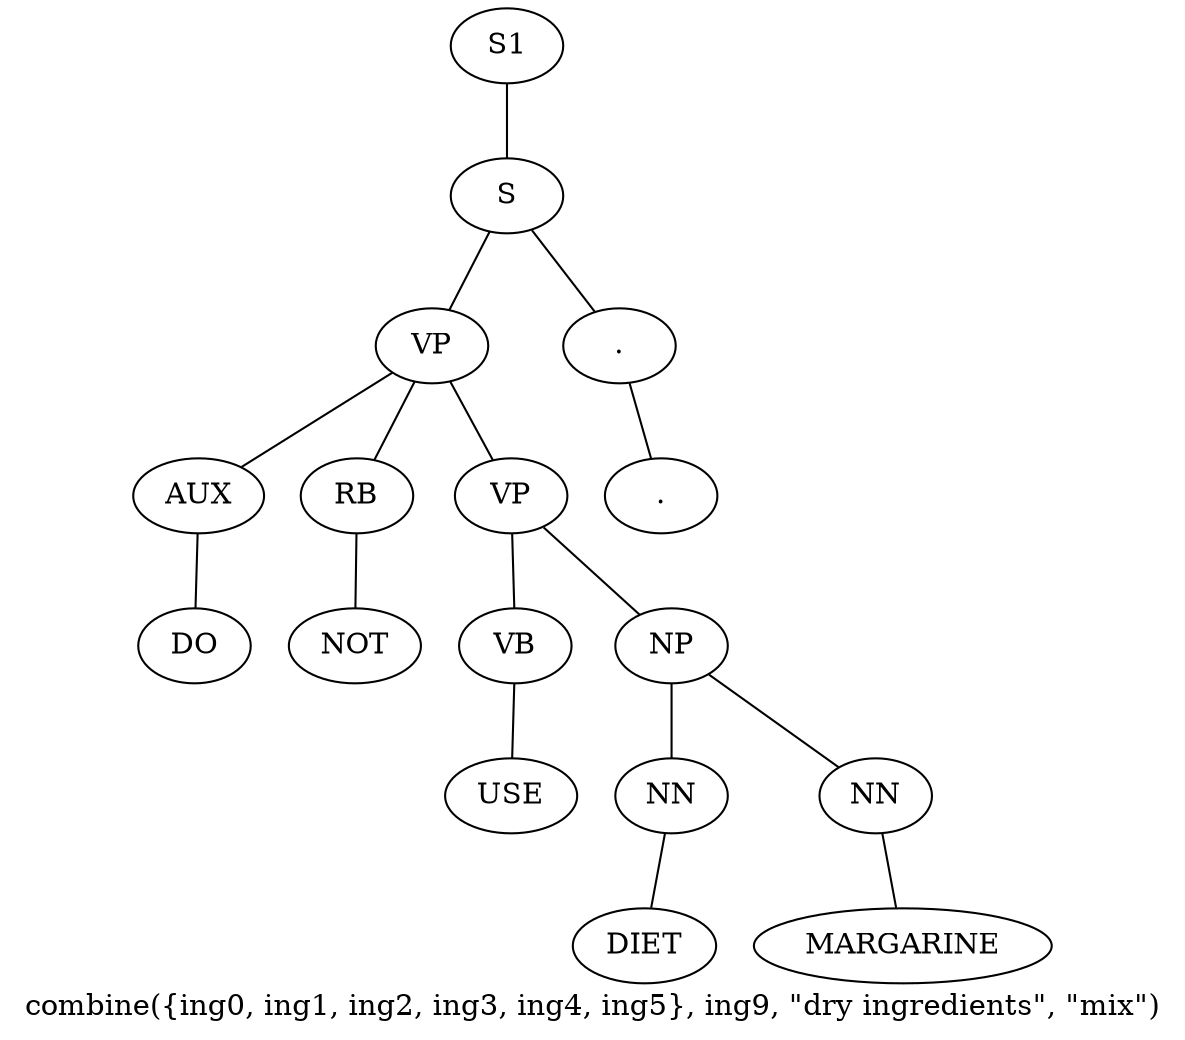 graph SyntaxGraph {
	label = "combine({ing0, ing1, ing2, ing3, ing4, ing5}, ing9, \"dry ingredients\", \"mix\")";
	Node0 [label="S1"];
	Node1 [label="S"];
	Node2 [label="VP"];
	Node3 [label="AUX"];
	Node4 [label="DO"];
	Node5 [label="RB"];
	Node6 [label="NOT"];
	Node7 [label="VP"];
	Node8 [label="VB"];
	Node9 [label="USE"];
	Node10 [label="NP"];
	Node11 [label="NN"];
	Node12 [label="DIET"];
	Node13 [label="NN"];
	Node14 [label="MARGARINE"];
	Node15 [label="."];
	Node16 [label="."];

	Node0 -- Node1;
	Node1 -- Node2;
	Node1 -- Node15;
	Node2 -- Node3;
	Node2 -- Node5;
	Node2 -- Node7;
	Node3 -- Node4;
	Node5 -- Node6;
	Node7 -- Node8;
	Node7 -- Node10;
	Node8 -- Node9;
	Node10 -- Node11;
	Node10 -- Node13;
	Node11 -- Node12;
	Node13 -- Node14;
	Node15 -- Node16;
}